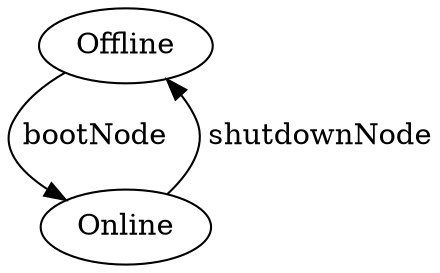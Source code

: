 digraph G{		
	Offline
	Online
	
	Offline -> Online [label=" bootNode   ",labeldistance=5, labelangle=0]
	
	Online -> Offline [label=" shutdownNode",labeldistance=5, labelangle=-50]
}